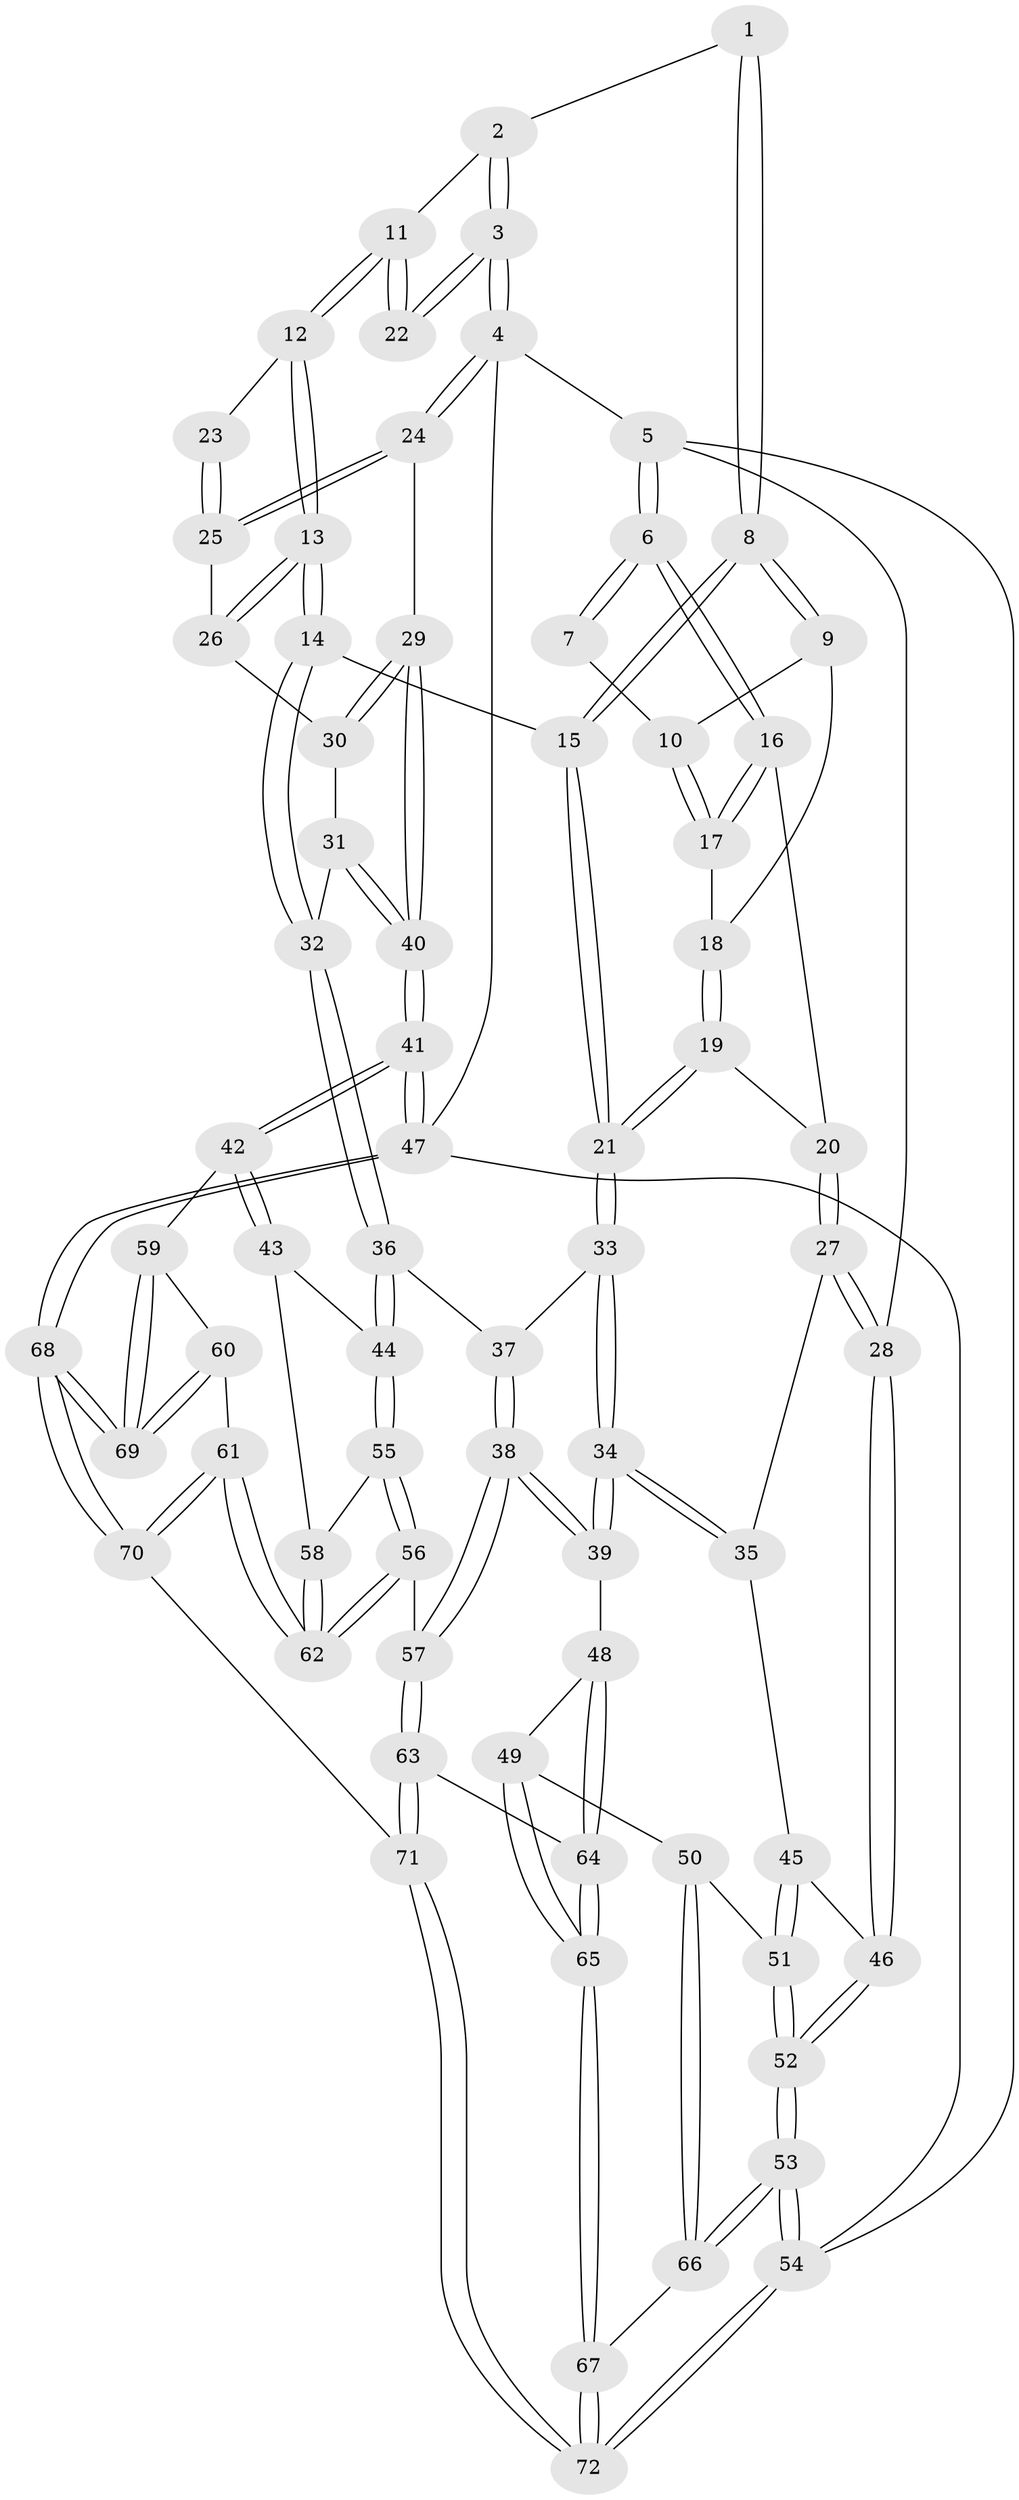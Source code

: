 // Generated by graph-tools (version 1.1) at 2025/51/03/09/25 03:51:10]
// undirected, 72 vertices, 177 edges
graph export_dot {
graph [start="1"]
  node [color=gray90,style=filled];
  1 [pos="+0.5063790459018022+0"];
  2 [pos="+0.5806276143816217+0"];
  3 [pos="+1+0"];
  4 [pos="+1+0"];
  5 [pos="+0+0"];
  6 [pos="+0+0"];
  7 [pos="+0.4799771585777642+0"];
  8 [pos="+0.5286683730185063+0.19935452337479256"];
  9 [pos="+0.40499053773030314+0.13281378831815532"];
  10 [pos="+0.3879708556047671+0.08618832481880913"];
  11 [pos="+0.7318242329482246+0.16100870606400744"];
  12 [pos="+0.7317207588082194+0.16350144061811916"];
  13 [pos="+0.6495116829502693+0.2899810885499883"];
  14 [pos="+0.6199430344504571+0.31071760518438396"];
  15 [pos="+0.5533535556122622+0.319053652007698"];
  16 [pos="+0.1933792127180643+0.18535921482747592"];
  17 [pos="+0.3360238790579612+0.1356005799836788"];
  18 [pos="+0.3872756461326048+0.16628974905547583"];
  19 [pos="+0.4444716930602608+0.31085714990450936"];
  20 [pos="+0.2080241980051156+0.2143291239650173"];
  21 [pos="+0.5102193675094024+0.3511131222208285"];
  22 [pos="+1+0"];
  23 [pos="+0.8676162042543107+0.18963006655345735"];
  24 [pos="+1+0.28649468991356564"];
  25 [pos="+0.8846552463886709+0.22160115523229512"];
  26 [pos="+0.8541513292342382+0.31684206567229517"];
  27 [pos="+0.17236091430112194+0.42030717071629375"];
  28 [pos="+0+0.4739255091198498"];
  29 [pos="+1+0.4151675124475665"];
  30 [pos="+0.8565324899919411+0.3195011442881138"];
  31 [pos="+0.8209821420341032+0.5250839162047317"];
  32 [pos="+0.8137785218724939+0.5249340347357002"];
  33 [pos="+0.48782138711557416+0.4069347097097296"];
  34 [pos="+0.3483425571687137+0.5340318820420424"];
  35 [pos="+0.2922625188178176+0.5161844047945804"];
  36 [pos="+0.6875863603321091+0.6236188123274496"];
  37 [pos="+0.609273968820918+0.5725278923358585"];
  38 [pos="+0.4571872536072874+0.7173919453405041"];
  39 [pos="+0.362556833820595+0.6463942500581211"];
  40 [pos="+1+0.6118315197400102"];
  41 [pos="+1+0.633644638457149"];
  42 [pos="+0.9477097854111124+0.740302410881818"];
  43 [pos="+0.8012545324575975+0.7424025805092971"];
  44 [pos="+0.6869938603546392+0.632114624490601"];
  45 [pos="+0.12516593176533936+0.6254839431378041"];
  46 [pos="+0+0.5461417059919841"];
  47 [pos="+1+1"];
  48 [pos="+0.32062837798481636+0.6915524141879387"];
  49 [pos="+0.2596150410833495+0.7416043750118135"];
  50 [pos="+0.17818631435063675+0.7509315788484846"];
  51 [pos="+0.15735491890385334+0.7228235571854297"];
  52 [pos="+0+0.6826095525932763"];
  53 [pos="+0+0.9375607172040026"];
  54 [pos="+0+1"];
  55 [pos="+0.621950305941491+0.749490736243657"];
  56 [pos="+0.6034659668831559+0.775660928922388"];
  57 [pos="+0.5073766322787564+0.7802955094214963"];
  58 [pos="+0.7853997425666491+0.75881688944415"];
  59 [pos="+0.9222289235217344+0.7818922921302317"];
  60 [pos="+0.8325670259619861+0.9028317062707525"];
  61 [pos="+0.714107461265384+0.9143236885695732"];
  62 [pos="+0.7039812623489572+0.8880930776928552"];
  63 [pos="+0.5045928799127963+0.7870841944377124"];
  64 [pos="+0.3680463408666126+0.8695012766964074"];
  65 [pos="+0.30003349921508365+0.9489161525384704"];
  66 [pos="+0.14303349123196318+0.7974747919346707"];
  67 [pos="+0.26618870680441103+1"];
  68 [pos="+1+1"];
  69 [pos="+0.9553098037173542+1"];
  70 [pos="+0.6011591686093505+1"];
  71 [pos="+0.48934255961393686+1"];
  72 [pos="+0.2622594196298436+1"];
  1 -- 2;
  1 -- 8;
  1 -- 8;
  2 -- 3;
  2 -- 3;
  2 -- 11;
  3 -- 4;
  3 -- 4;
  3 -- 22;
  3 -- 22;
  4 -- 5;
  4 -- 24;
  4 -- 24;
  4 -- 47;
  5 -- 6;
  5 -- 6;
  5 -- 28;
  5 -- 54;
  6 -- 7;
  6 -- 7;
  6 -- 16;
  6 -- 16;
  7 -- 10;
  8 -- 9;
  8 -- 9;
  8 -- 15;
  8 -- 15;
  9 -- 10;
  9 -- 18;
  10 -- 17;
  10 -- 17;
  11 -- 12;
  11 -- 12;
  11 -- 22;
  11 -- 22;
  12 -- 13;
  12 -- 13;
  12 -- 23;
  13 -- 14;
  13 -- 14;
  13 -- 26;
  13 -- 26;
  14 -- 15;
  14 -- 32;
  14 -- 32;
  15 -- 21;
  15 -- 21;
  16 -- 17;
  16 -- 17;
  16 -- 20;
  17 -- 18;
  18 -- 19;
  18 -- 19;
  19 -- 20;
  19 -- 21;
  19 -- 21;
  20 -- 27;
  20 -- 27;
  21 -- 33;
  21 -- 33;
  23 -- 25;
  23 -- 25;
  24 -- 25;
  24 -- 25;
  24 -- 29;
  25 -- 26;
  26 -- 30;
  27 -- 28;
  27 -- 28;
  27 -- 35;
  28 -- 46;
  28 -- 46;
  29 -- 30;
  29 -- 30;
  29 -- 40;
  29 -- 40;
  30 -- 31;
  31 -- 32;
  31 -- 40;
  31 -- 40;
  32 -- 36;
  32 -- 36;
  33 -- 34;
  33 -- 34;
  33 -- 37;
  34 -- 35;
  34 -- 35;
  34 -- 39;
  34 -- 39;
  35 -- 45;
  36 -- 37;
  36 -- 44;
  36 -- 44;
  37 -- 38;
  37 -- 38;
  38 -- 39;
  38 -- 39;
  38 -- 57;
  38 -- 57;
  39 -- 48;
  40 -- 41;
  40 -- 41;
  41 -- 42;
  41 -- 42;
  41 -- 47;
  41 -- 47;
  42 -- 43;
  42 -- 43;
  42 -- 59;
  43 -- 44;
  43 -- 58;
  44 -- 55;
  44 -- 55;
  45 -- 46;
  45 -- 51;
  45 -- 51;
  46 -- 52;
  46 -- 52;
  47 -- 68;
  47 -- 68;
  47 -- 54;
  48 -- 49;
  48 -- 64;
  48 -- 64;
  49 -- 50;
  49 -- 65;
  49 -- 65;
  50 -- 51;
  50 -- 66;
  50 -- 66;
  51 -- 52;
  51 -- 52;
  52 -- 53;
  52 -- 53;
  53 -- 54;
  53 -- 54;
  53 -- 66;
  53 -- 66;
  54 -- 72;
  54 -- 72;
  55 -- 56;
  55 -- 56;
  55 -- 58;
  56 -- 57;
  56 -- 62;
  56 -- 62;
  57 -- 63;
  57 -- 63;
  58 -- 62;
  58 -- 62;
  59 -- 60;
  59 -- 69;
  59 -- 69;
  60 -- 61;
  60 -- 69;
  60 -- 69;
  61 -- 62;
  61 -- 62;
  61 -- 70;
  61 -- 70;
  63 -- 64;
  63 -- 71;
  63 -- 71;
  64 -- 65;
  64 -- 65;
  65 -- 67;
  65 -- 67;
  66 -- 67;
  67 -- 72;
  67 -- 72;
  68 -- 69;
  68 -- 69;
  68 -- 70;
  68 -- 70;
  70 -- 71;
  71 -- 72;
  71 -- 72;
}
